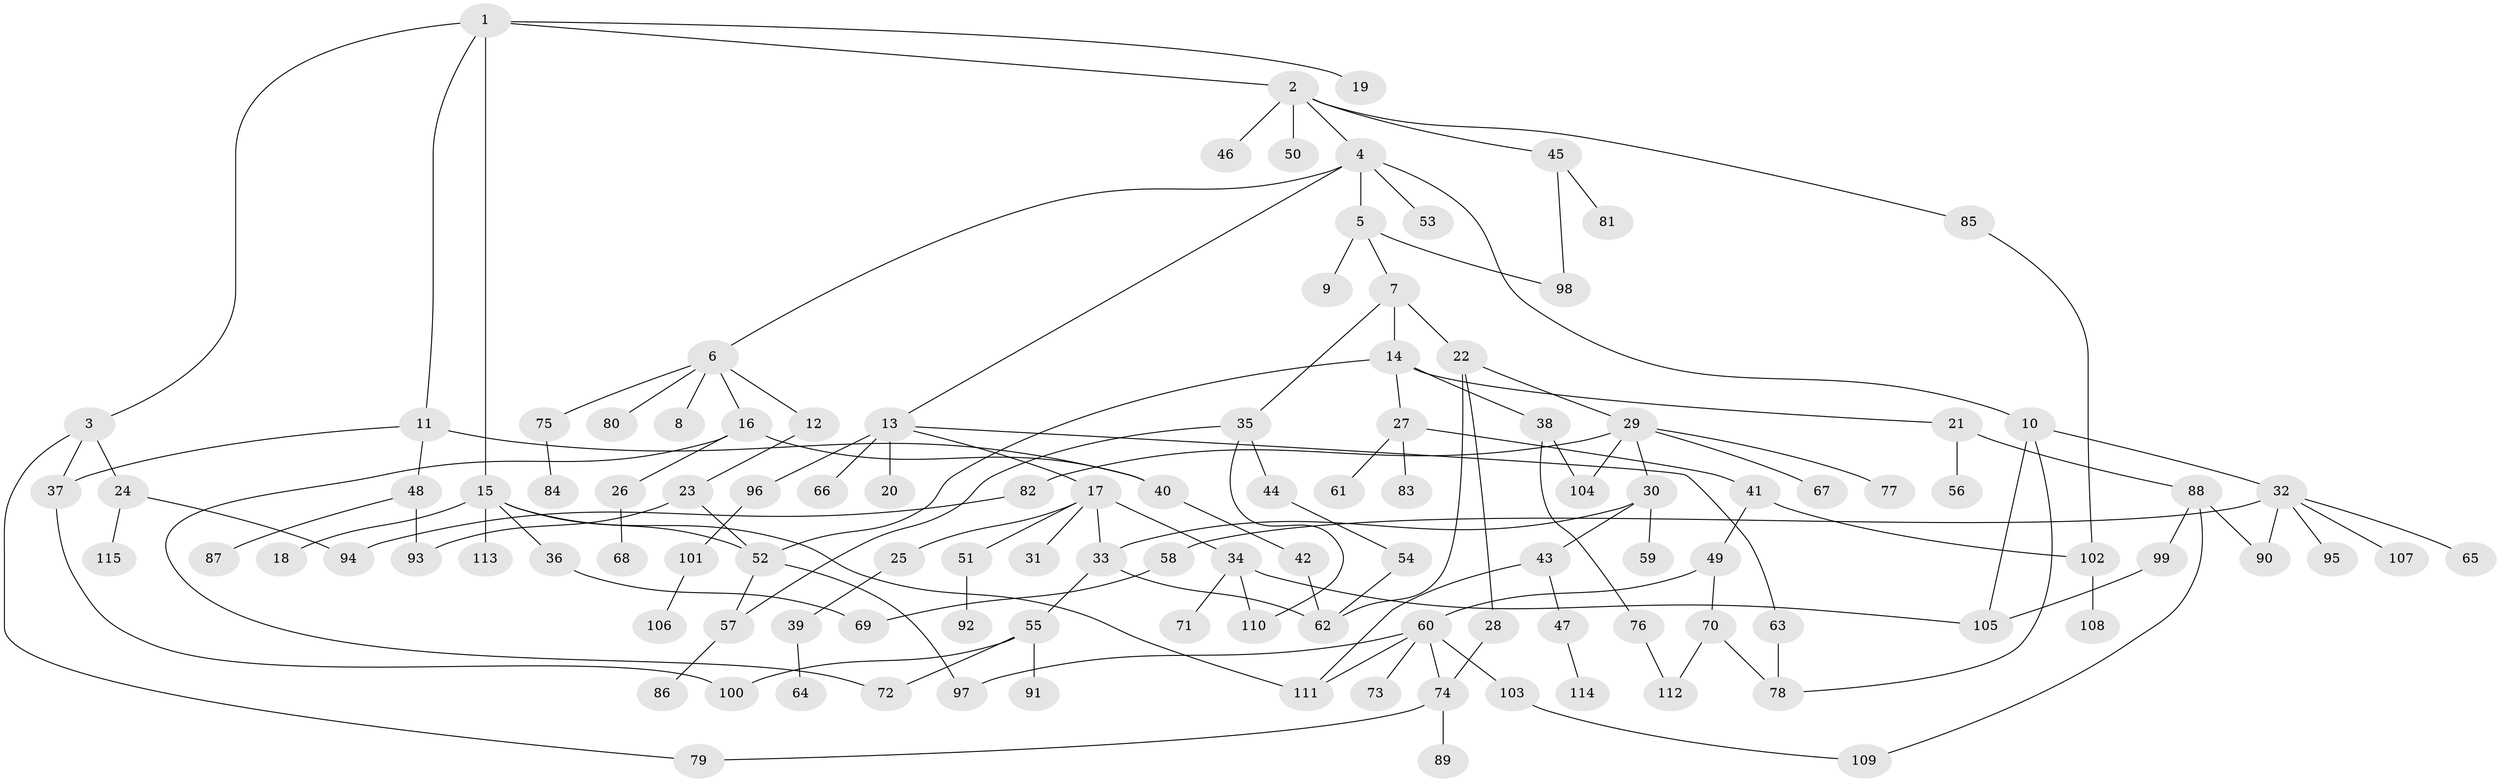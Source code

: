 // Generated by graph-tools (version 1.1) at 2025/49/03/09/25 03:49:18]
// undirected, 115 vertices, 144 edges
graph export_dot {
graph [start="1"]
  node [color=gray90,style=filled];
  1;
  2;
  3;
  4;
  5;
  6;
  7;
  8;
  9;
  10;
  11;
  12;
  13;
  14;
  15;
  16;
  17;
  18;
  19;
  20;
  21;
  22;
  23;
  24;
  25;
  26;
  27;
  28;
  29;
  30;
  31;
  32;
  33;
  34;
  35;
  36;
  37;
  38;
  39;
  40;
  41;
  42;
  43;
  44;
  45;
  46;
  47;
  48;
  49;
  50;
  51;
  52;
  53;
  54;
  55;
  56;
  57;
  58;
  59;
  60;
  61;
  62;
  63;
  64;
  65;
  66;
  67;
  68;
  69;
  70;
  71;
  72;
  73;
  74;
  75;
  76;
  77;
  78;
  79;
  80;
  81;
  82;
  83;
  84;
  85;
  86;
  87;
  88;
  89;
  90;
  91;
  92;
  93;
  94;
  95;
  96;
  97;
  98;
  99;
  100;
  101;
  102;
  103;
  104;
  105;
  106;
  107;
  108;
  109;
  110;
  111;
  112;
  113;
  114;
  115;
  1 -- 2;
  1 -- 3;
  1 -- 11;
  1 -- 15;
  1 -- 19;
  2 -- 4;
  2 -- 45;
  2 -- 46;
  2 -- 50;
  2 -- 85;
  3 -- 24;
  3 -- 37;
  3 -- 79;
  4 -- 5;
  4 -- 6;
  4 -- 10;
  4 -- 13;
  4 -- 53;
  5 -- 7;
  5 -- 9;
  5 -- 98;
  6 -- 8;
  6 -- 12;
  6 -- 16;
  6 -- 75;
  6 -- 80;
  7 -- 14;
  7 -- 22;
  7 -- 35;
  10 -- 32;
  10 -- 105;
  10 -- 78;
  11 -- 48;
  11 -- 37;
  11 -- 40;
  12 -- 23;
  13 -- 17;
  13 -- 20;
  13 -- 63;
  13 -- 66;
  13 -- 96;
  14 -- 21;
  14 -- 27;
  14 -- 38;
  14 -- 52;
  15 -- 18;
  15 -- 36;
  15 -- 52;
  15 -- 111;
  15 -- 113;
  16 -- 26;
  16 -- 40;
  16 -- 72;
  17 -- 25;
  17 -- 31;
  17 -- 33;
  17 -- 34;
  17 -- 51;
  21 -- 56;
  21 -- 88;
  22 -- 28;
  22 -- 29;
  22 -- 62;
  23 -- 93;
  23 -- 52;
  24 -- 115;
  24 -- 94;
  25 -- 39;
  26 -- 68;
  27 -- 41;
  27 -- 61;
  27 -- 83;
  28 -- 74;
  29 -- 30;
  29 -- 67;
  29 -- 77;
  29 -- 82;
  29 -- 104;
  30 -- 43;
  30 -- 59;
  30 -- 33;
  32 -- 58;
  32 -- 65;
  32 -- 90;
  32 -- 95;
  32 -- 107;
  33 -- 55;
  33 -- 62;
  34 -- 71;
  34 -- 105;
  34 -- 110;
  35 -- 44;
  35 -- 57;
  35 -- 110;
  36 -- 69;
  37 -- 100;
  38 -- 76;
  38 -- 104;
  39 -- 64;
  40 -- 42;
  41 -- 49;
  41 -- 102;
  42 -- 62;
  43 -- 47;
  43 -- 111;
  44 -- 54;
  45 -- 81;
  45 -- 98;
  47 -- 114;
  48 -- 87;
  48 -- 93;
  49 -- 60;
  49 -- 70;
  51 -- 92;
  52 -- 57;
  52 -- 97;
  54 -- 62;
  55 -- 72;
  55 -- 91;
  55 -- 100;
  57 -- 86;
  58 -- 69;
  60 -- 73;
  60 -- 74;
  60 -- 97;
  60 -- 103;
  60 -- 111;
  63 -- 78;
  70 -- 112;
  70 -- 78;
  74 -- 89;
  74 -- 79;
  75 -- 84;
  76 -- 112;
  82 -- 94;
  85 -- 102;
  88 -- 99;
  88 -- 109;
  88 -- 90;
  96 -- 101;
  99 -- 105;
  101 -- 106;
  102 -- 108;
  103 -- 109;
}
